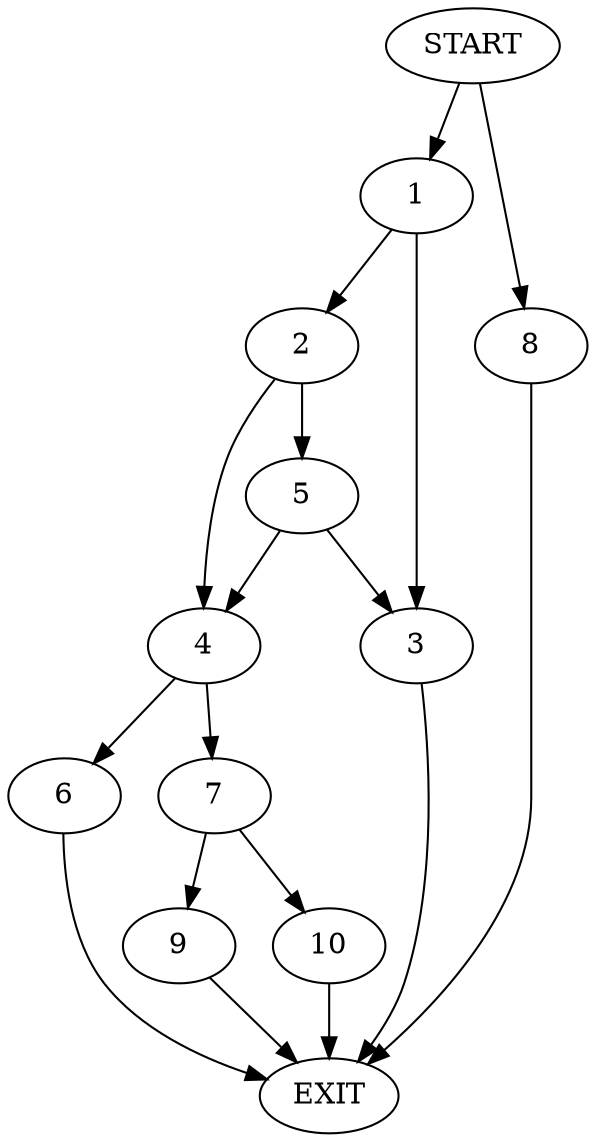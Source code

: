 digraph {
0 [label="START"]
11 [label="EXIT"]
0 -> 1
1 -> 2
1 -> 3
3 -> 11
2 -> 4
2 -> 5
5 -> 4
5 -> 3
4 -> 6
4 -> 7
0 -> 8
8 -> 11
7 -> 9
7 -> 10
6 -> 11
9 -> 11
10 -> 11
}
